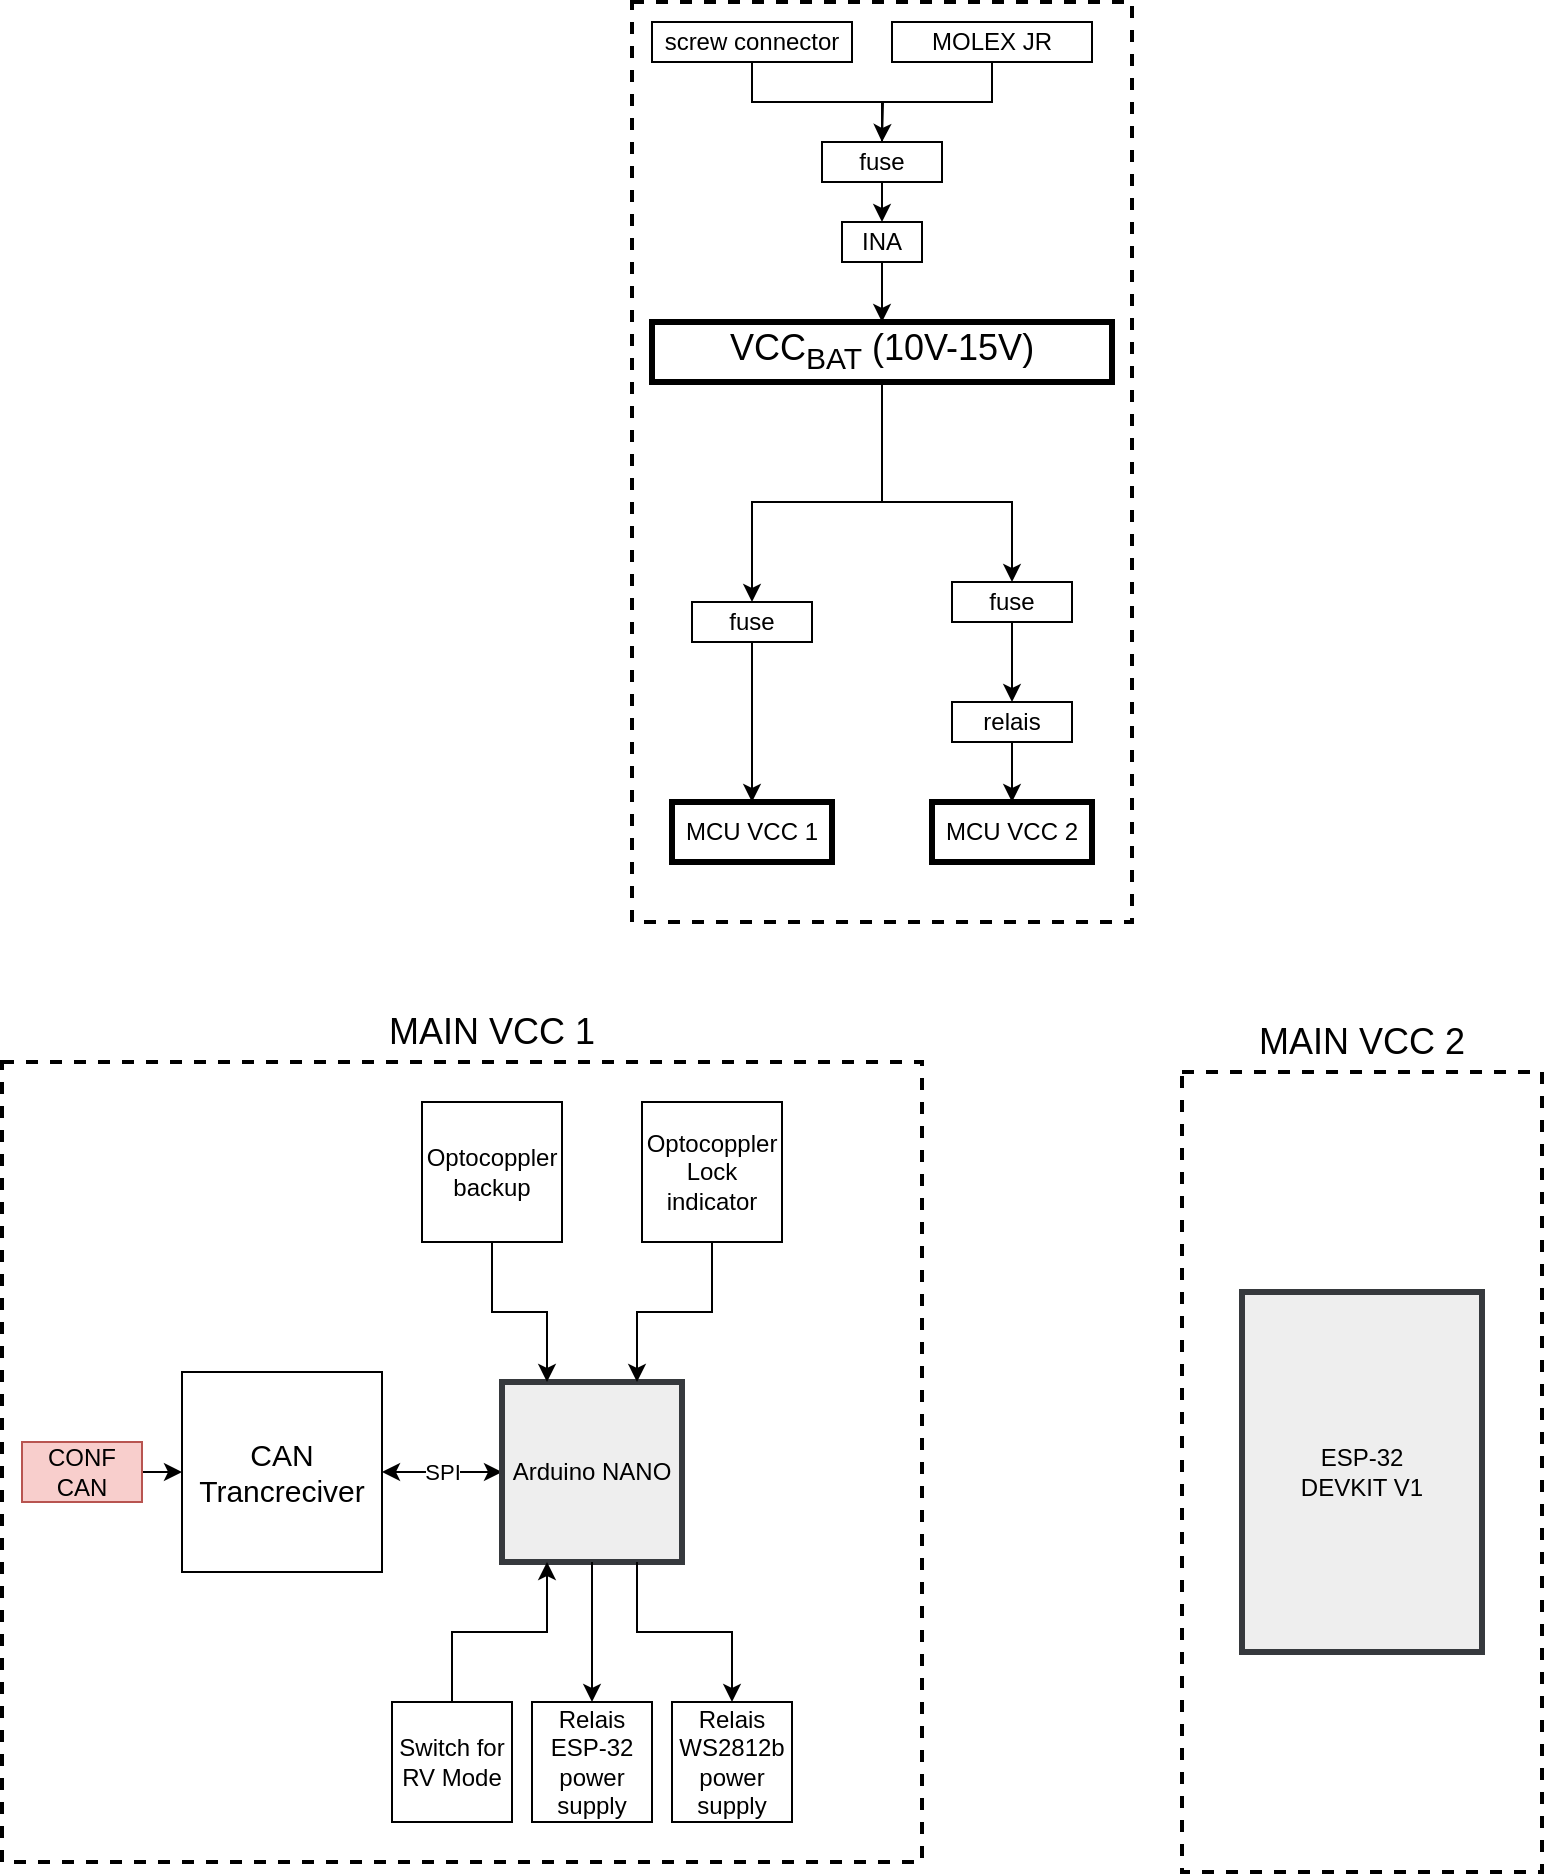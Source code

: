 <mxfile version="15.4.0" type="device"><diagram id="4b2EHveCRg7qtMMWKrIu" name="Page-1"><mxGraphModel dx="2660" dy="2443" grid="1" gridSize="10" guides="1" tooltips="1" connect="1" arrows="1" fold="1" page="1" pageScale="1" pageWidth="850" pageHeight="1100" math="0" shadow="0"><root><mxCell id="0"/><mxCell id="1" parent="0"/><mxCell id="3DQDU3sl3tYUoWNnXIDJ-59" value="" style="rounded=0;whiteSpace=wrap;html=1;dashed=1;strokeWidth=2;fillColor=none;" parent="1" vertex="1"><mxGeometry x="150" y="-630" width="250" height="460" as="geometry"/></mxCell><mxCell id="3DQDU3sl3tYUoWNnXIDJ-29" value="" style="rounded=0;whiteSpace=wrap;html=1;dashed=1;strokeWidth=2;fillColor=none;" parent="1" vertex="1"><mxGeometry x="-165" y="-100" width="460" height="400" as="geometry"/></mxCell><mxCell id="MoELpxecewvGqeFs6RlD-1" value="ESP-32&lt;br&gt;DEVKIT V1" style="rounded=0;whiteSpace=wrap;html=1;strokeWidth=3;fillColor=#eeeeee;strokeColor=#36393d;" parent="1" vertex="1"><mxGeometry x="455" y="15" width="120" height="180" as="geometry"/></mxCell><mxCell id="1RiHzevST-ezmYe5bsRt-1" value="SPI" style="edgeStyle=orthogonalEdgeStyle;rounded=0;orthogonalLoop=1;jettySize=auto;html=1;exitX=0;exitY=0.5;exitDx=0;exitDy=0;entryX=1;entryY=0.5;entryDx=0;entryDy=0;startArrow=classic;startFill=1;" parent="1" source="MoELpxecewvGqeFs6RlD-2" target="w-8rNrdx5RxBNiYITYcS-1" edge="1"><mxGeometry relative="1" as="geometry"/></mxCell><mxCell id="MoELpxecewvGqeFs6RlD-2" value="Arduino NANO" style="rounded=0;whiteSpace=wrap;html=1;fillColor=#eeeeee;strokeColor=#36393d;strokeWidth=3;" parent="1" vertex="1"><mxGeometry x="85" y="60" width="90" height="90" as="geometry"/></mxCell><mxCell id="3DQDU3sl3tYUoWNnXIDJ-4" style="edgeStyle=orthogonalEdgeStyle;rounded=0;orthogonalLoop=1;jettySize=auto;html=1;exitX=0.5;exitY=1;exitDx=0;exitDy=0;entryX=0.75;entryY=0;entryDx=0;entryDy=0;" parent="1" source="xBJoPVadhMb1XCBxMC2_-1" target="MoELpxecewvGqeFs6RlD-2" edge="1"><mxGeometry relative="1" as="geometry"/></mxCell><mxCell id="xBJoPVadhMb1XCBxMC2_-1" value="Optocoppler Lock indicator" style="rounded=0;whiteSpace=wrap;html=1;" parent="1" vertex="1"><mxGeometry x="155" y="-80" width="70" height="70" as="geometry"/></mxCell><mxCell id="3DQDU3sl3tYUoWNnXIDJ-6" style="edgeStyle=orthogonalEdgeStyle;rounded=0;orthogonalLoop=1;jettySize=auto;html=1;exitX=0.5;exitY=1;exitDx=0;exitDy=0;entryX=0.25;entryY=0;entryDx=0;entryDy=0;" parent="1" source="3DQDU3sl3tYUoWNnXIDJ-2" target="MoELpxecewvGqeFs6RlD-2" edge="1"><mxGeometry relative="1" as="geometry"/></mxCell><mxCell id="3DQDU3sl3tYUoWNnXIDJ-2" value="Optocoppler backup" style="rounded=0;whiteSpace=wrap;html=1;" parent="1" vertex="1"><mxGeometry x="45" y="-80" width="70" height="70" as="geometry"/></mxCell><mxCell id="3DQDU3sl3tYUoWNnXIDJ-66" style="edgeStyle=orthogonalEdgeStyle;rounded=0;orthogonalLoop=1;jettySize=auto;html=1;exitX=0.5;exitY=0;exitDx=0;exitDy=0;entryX=0.5;entryY=1;entryDx=0;entryDy=0;startArrow=classic;startFill=1;endArrow=none;endFill=0;" parent="1" source="3DQDU3sl3tYUoWNnXIDJ-17" target="MoELpxecewvGqeFs6RlD-2" edge="1"><mxGeometry relative="1" as="geometry"><Array as="points"><mxPoint x="130" y="170"/><mxPoint x="130" y="170"/></Array></mxGeometry></mxCell><mxCell id="3DQDU3sl3tYUoWNnXIDJ-17" value="Relais&lt;br&gt;ESP-32&lt;br&gt;power supply" style="rounded=0;whiteSpace=wrap;html=1;" parent="1" vertex="1"><mxGeometry x="100" y="220" width="60" height="60" as="geometry"/></mxCell><mxCell id="3DQDU3sl3tYUoWNnXIDJ-64" style="edgeStyle=orthogonalEdgeStyle;rounded=0;orthogonalLoop=1;jettySize=auto;html=1;exitX=0.5;exitY=0;exitDx=0;exitDy=0;entryX=0.75;entryY=1;entryDx=0;entryDy=0;startArrow=classic;startFill=1;endArrow=none;endFill=0;" parent="1" source="3DQDU3sl3tYUoWNnXIDJ-19" target="MoELpxecewvGqeFs6RlD-2" edge="1"><mxGeometry relative="1" as="geometry"/></mxCell><mxCell id="3DQDU3sl3tYUoWNnXIDJ-19" value="Relais&lt;br&gt;WS2812b&lt;br&gt;power supply" style="rounded=0;whiteSpace=wrap;html=1;" parent="1" vertex="1"><mxGeometry x="170" y="220" width="60" height="60" as="geometry"/></mxCell><mxCell id="3DQDU3sl3tYUoWNnXIDJ-31" value="&lt;font style=&quot;font-size: 18px&quot;&gt;MAIN VCC 1&lt;/font&gt;" style="text;html=1;strokeColor=none;fillColor=none;align=center;verticalAlign=middle;whiteSpace=wrap;rounded=0;dashed=1;strokeWidth=3;" parent="1" vertex="1"><mxGeometry x="10" y="-130" width="140" height="30" as="geometry"/></mxCell><mxCell id="3DQDU3sl3tYUoWNnXIDJ-43" value="MCU VCC 1" style="rounded=0;whiteSpace=wrap;html=1;strokeWidth=3;" parent="1" vertex="1"><mxGeometry x="170" y="-230" width="80" height="30" as="geometry"/></mxCell><mxCell id="3DQDU3sl3tYUoWNnXIDJ-45" value="MCU&amp;nbsp;VCC 2" style="rounded=0;whiteSpace=wrap;html=1;strokeWidth=3;" parent="1" vertex="1"><mxGeometry x="300" y="-230" width="80" height="30" as="geometry"/></mxCell><mxCell id="3DQDU3sl3tYUoWNnXIDJ-58" style="edgeStyle=orthogonalEdgeStyle;rounded=0;orthogonalLoop=1;jettySize=auto;html=1;exitX=0.5;exitY=1;exitDx=0;exitDy=0;entryX=0.5;entryY=0;entryDx=0;entryDy=0;startArrow=none;startFill=0;endArrow=classic;endFill=1;" parent="1" source="3DQDU3sl3tYUoWNnXIDJ-49" edge="1"><mxGeometry relative="1" as="geometry"><mxPoint x="275" y="-560" as="targetPoint"/></mxGeometry></mxCell><mxCell id="3DQDU3sl3tYUoWNnXIDJ-49" value="screw connector" style="rounded=0;whiteSpace=wrap;html=1;" parent="1" vertex="1"><mxGeometry x="160" y="-620" width="100" height="20" as="geometry"/></mxCell><mxCell id="3DQDU3sl3tYUoWNnXIDJ-50" value="MOLEX JR" style="rounded=0;whiteSpace=wrap;html=1;" parent="1" vertex="1"><mxGeometry x="280" y="-620" width="100" height="20" as="geometry"/></mxCell><mxCell id="3DQDU3sl3tYUoWNnXIDJ-57" style="edgeStyle=orthogonalEdgeStyle;rounded=0;orthogonalLoop=1;jettySize=auto;html=1;exitX=0.5;exitY=0;exitDx=0;exitDy=0;entryX=0.5;entryY=1;entryDx=0;entryDy=0;startArrow=none;startFill=0;endArrow=none;endFill=0;" parent="1" target="3DQDU3sl3tYUoWNnXIDJ-50" edge="1"><mxGeometry relative="1" as="geometry"><mxPoint x="275" y="-560" as="sourcePoint"/><Array as="points"><mxPoint x="275" y="-580"/><mxPoint x="330" y="-580"/></Array></mxGeometry></mxCell><mxCell id="1RiHzevST-ezmYe5bsRt-20" style="edgeStyle=orthogonalEdgeStyle;rounded=0;orthogonalLoop=1;jettySize=auto;html=1;exitX=0.5;exitY=1;exitDx=0;exitDy=0;entryX=0.5;entryY=0;entryDx=0;entryDy=0;startArrow=none;startFill=0;" parent="1" source="3DQDU3sl3tYUoWNnXIDJ-54" target="1RiHzevST-ezmYe5bsRt-19" edge="1"><mxGeometry relative="1" as="geometry"/></mxCell><mxCell id="3DQDU3sl3tYUoWNnXIDJ-54" value="INA" style="rounded=0;whiteSpace=wrap;html=1;" parent="1" vertex="1"><mxGeometry x="255" y="-520" width="40" height="20" as="geometry"/></mxCell><mxCell id="3DQDU3sl3tYUoWNnXIDJ-67" style="edgeStyle=orthogonalEdgeStyle;rounded=0;orthogonalLoop=1;jettySize=auto;html=1;exitX=0.5;exitY=0;exitDx=0;exitDy=0;entryX=0.25;entryY=1;entryDx=0;entryDy=0;startArrow=none;startFill=0;endArrow=classic;endFill=1;" parent="1" source="3DQDU3sl3tYUoWNnXIDJ-63" target="MoELpxecewvGqeFs6RlD-2" edge="1"><mxGeometry relative="1" as="geometry"/></mxCell><mxCell id="3DQDU3sl3tYUoWNnXIDJ-63" value="Switch for RV Mode" style="rounded=0;whiteSpace=wrap;html=1;" parent="1" vertex="1"><mxGeometry x="30" y="220" width="60" height="60" as="geometry"/></mxCell><mxCell id="w-8rNrdx5RxBNiYITYcS-1" value="&lt;font style=&quot;font-size: 15px&quot;&gt;CAN&lt;br&gt;Trancreciver&lt;/font&gt;" style="rounded=0;whiteSpace=wrap;html=1;" parent="1" vertex="1"><mxGeometry x="-75" y="55" width="100" height="100" as="geometry"/></mxCell><mxCell id="w-8rNrdx5RxBNiYITYcS-6" style="edgeStyle=orthogonalEdgeStyle;rounded=0;orthogonalLoop=1;jettySize=auto;html=1;exitX=0.5;exitY=1;exitDx=0;exitDy=0;entryX=0.5;entryY=0;entryDx=0;entryDy=0;endArrow=classic;endFill=1;" parent="1" source="w-8rNrdx5RxBNiYITYcS-4" target="3DQDU3sl3tYUoWNnXIDJ-54" edge="1"><mxGeometry relative="1" as="geometry"/></mxCell><mxCell id="w-8rNrdx5RxBNiYITYcS-4" value="fuse" style="rounded=0;whiteSpace=wrap;html=1;" parent="1" vertex="1"><mxGeometry x="245" y="-560" width="60" height="20" as="geometry"/></mxCell><mxCell id="1RiHzevST-ezmYe5bsRt-5" style="edgeStyle=orthogonalEdgeStyle;rounded=0;orthogonalLoop=1;jettySize=auto;html=1;exitX=1;exitY=0.5;exitDx=0;exitDy=0;entryX=0;entryY=0.5;entryDx=0;entryDy=0;startArrow=none;startFill=0;" parent="1" source="1RiHzevST-ezmYe5bsRt-4" target="w-8rNrdx5RxBNiYITYcS-1" edge="1"><mxGeometry relative="1" as="geometry"/></mxCell><mxCell id="1RiHzevST-ezmYe5bsRt-4" value="CONF CAN" style="rounded=0;whiteSpace=wrap;html=1;fillColor=#f8cecc;strokeColor=#b85450;" parent="1" vertex="1"><mxGeometry x="-155" y="90" width="60" height="30" as="geometry"/></mxCell><mxCell id="_TBNLrr5CZ4P2rk_imEP-6" style="edgeStyle=orthogonalEdgeStyle;rounded=0;orthogonalLoop=1;jettySize=auto;html=1;exitX=0.5;exitY=1;exitDx=0;exitDy=0;entryX=0.5;entryY=0;entryDx=0;entryDy=0;" parent="1" source="1RiHzevST-ezmYe5bsRt-19" edge="1" target="_TBNLrr5CZ4P2rk_imEP-14"><mxGeometry relative="1" as="geometry"><mxPoint x="210" y="-380" as="targetPoint"/><Array as="points"><mxPoint x="275" y="-380"/><mxPoint x="210" y="-380"/></Array></mxGeometry></mxCell><mxCell id="dyLJ8evWXsiZ8aOprHzU-3" style="edgeStyle=orthogonalEdgeStyle;rounded=0;orthogonalLoop=1;jettySize=auto;html=1;exitX=0.5;exitY=1;exitDx=0;exitDy=0;entryX=0.5;entryY=0;entryDx=0;entryDy=0;" edge="1" parent="1" source="1RiHzevST-ezmYe5bsRt-19" target="_TBNLrr5CZ4P2rk_imEP-15"><mxGeometry relative="1" as="geometry"><Array as="points"><mxPoint x="275" y="-380"/><mxPoint x="340" y="-380"/></Array></mxGeometry></mxCell><mxCell id="1RiHzevST-ezmYe5bsRt-19" value="&lt;span style=&quot;font-size: 18px&quot;&gt;VCC&lt;sub&gt;BAT&lt;/sub&gt; (10V-15V)&lt;/span&gt;" style="rounded=0;whiteSpace=wrap;html=1;strokeWidth=3;" parent="1" vertex="1"><mxGeometry x="160" y="-470" width="230" height="30" as="geometry"/></mxCell><mxCell id="_TBNLrr5CZ4P2rk_imEP-12" style="edgeStyle=orthogonalEdgeStyle;rounded=0;orthogonalLoop=1;jettySize=auto;html=1;exitX=0.5;exitY=1;exitDx=0;exitDy=0;entryX=0.5;entryY=0;entryDx=0;entryDy=0;" parent="1" target="3DQDU3sl3tYUoWNnXIDJ-43" edge="1" source="_TBNLrr5CZ4P2rk_imEP-14"><mxGeometry relative="1" as="geometry"><mxPoint x="210" y="-290" as="sourcePoint"/></mxGeometry></mxCell><mxCell id="_TBNLrr5CZ4P2rk_imEP-14" value="fuse" style="rounded=0;whiteSpace=wrap;html=1;" parent="1" vertex="1"><mxGeometry x="180" y="-330" width="60" height="20" as="geometry"/></mxCell><mxCell id="dyLJ8evWXsiZ8aOprHzU-4" style="edgeStyle=orthogonalEdgeStyle;rounded=0;orthogonalLoop=1;jettySize=auto;html=1;exitX=0.5;exitY=1;exitDx=0;exitDy=0;entryX=0.5;entryY=0;entryDx=0;entryDy=0;" edge="1" parent="1" source="_TBNLrr5CZ4P2rk_imEP-15" target="dyLJ8evWXsiZ8aOprHzU-2"><mxGeometry relative="1" as="geometry"/></mxCell><mxCell id="_TBNLrr5CZ4P2rk_imEP-15" value="fuse" style="rounded=0;whiteSpace=wrap;html=1;" parent="1" vertex="1"><mxGeometry x="310" y="-340" width="60" height="20" as="geometry"/></mxCell><mxCell id="dyLJ8evWXsiZ8aOprHzU-5" style="edgeStyle=orthogonalEdgeStyle;rounded=0;orthogonalLoop=1;jettySize=auto;html=1;exitX=0.5;exitY=1;exitDx=0;exitDy=0;entryX=0.5;entryY=0;entryDx=0;entryDy=0;" edge="1" parent="1" source="dyLJ8evWXsiZ8aOprHzU-2" target="3DQDU3sl3tYUoWNnXIDJ-45"><mxGeometry relative="1" as="geometry"/></mxCell><mxCell id="dyLJ8evWXsiZ8aOprHzU-2" value="relais" style="rounded=0;whiteSpace=wrap;html=1;" vertex="1" parent="1"><mxGeometry x="310" y="-280" width="60" height="20" as="geometry"/></mxCell><mxCell id="dyLJ8evWXsiZ8aOprHzU-6" value="" style="rounded=0;whiteSpace=wrap;html=1;dashed=1;strokeWidth=2;fillColor=none;" vertex="1" parent="1"><mxGeometry x="425" y="-95" width="180" height="400" as="geometry"/></mxCell><mxCell id="dyLJ8evWXsiZ8aOprHzU-7" value="&lt;font style=&quot;font-size: 18px&quot;&gt;MAIN VCC 2&lt;/font&gt;" style="text;html=1;strokeColor=none;fillColor=none;align=center;verticalAlign=middle;whiteSpace=wrap;rounded=0;dashed=1;strokeWidth=3;" vertex="1" parent="1"><mxGeometry x="445" y="-125" width="140" height="30" as="geometry"/></mxCell></root></mxGraphModel></diagram></mxfile>